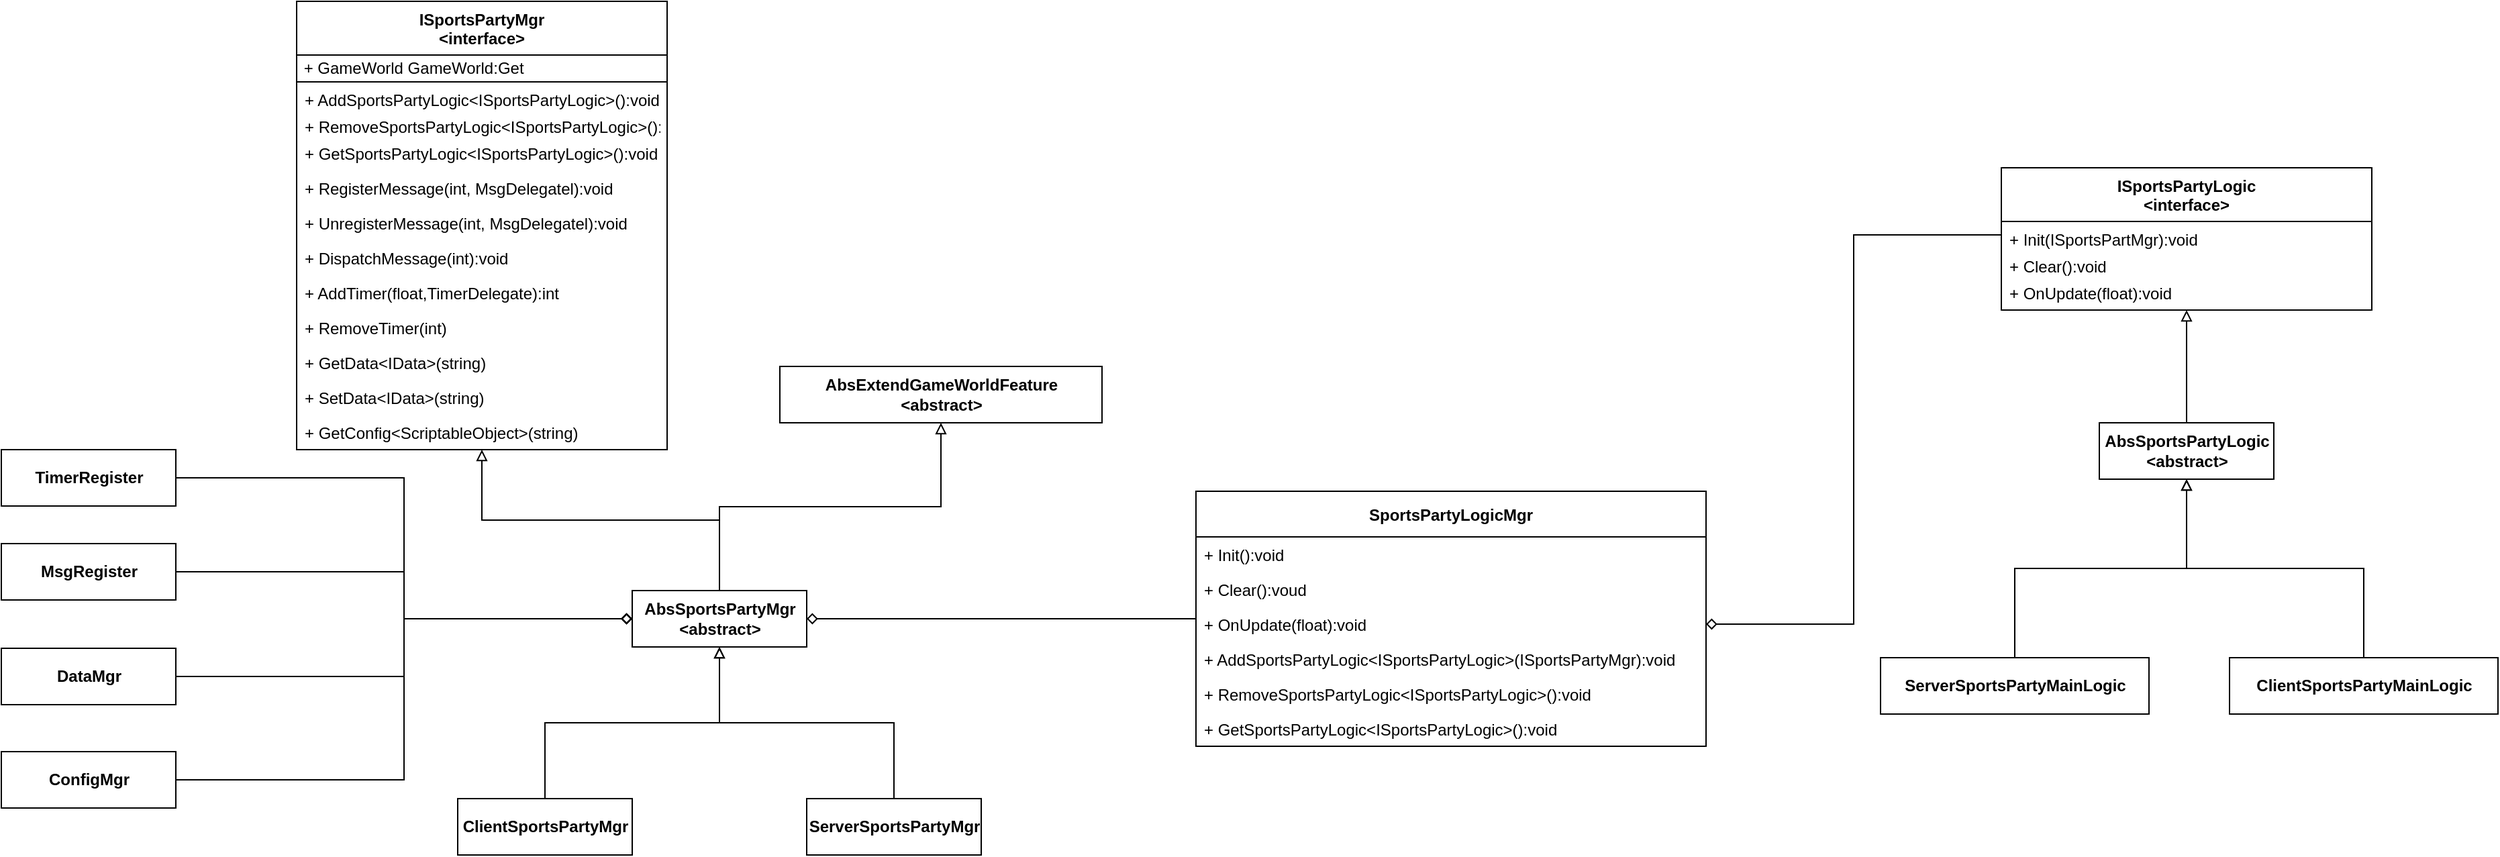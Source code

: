 <mxfile version="14.7.9" type="github">
  <diagram id="UjRWrSYmWmLsp1RYXXkG" name="Page-1">
    <mxGraphModel dx="2889" dy="2291" grid="1" gridSize="10" guides="1" tooltips="1" connect="1" arrows="1" fold="1" page="1" pageScale="1" pageWidth="827" pageHeight="1169" math="0" shadow="0">
      <root>
        <mxCell id="0" />
        <mxCell id="1" parent="0" />
        <mxCell id="MPp4sxlTrNqLZG6eKZOQ-2" value="ISportsPartyMgr&#xa;&lt;interface&gt;" style="swimlane;fontStyle=1;childLayout=stackLayout;horizontal=1;startSize=40;fillColor=none;horizontalStack=0;resizeParent=1;resizeParentMax=0;resizeLast=0;collapsible=1;marginBottom=0;" parent="1" vertex="1">
          <mxGeometry x="-500" y="-74" width="276" height="334" as="geometry" />
        </mxCell>
        <mxCell id="RDaWVOIWa97cIHOVZwn_-25" value="&amp;nbsp;+ GameWorld GameWorld:Get" style="html=1;align=left;" vertex="1" parent="MPp4sxlTrNqLZG6eKZOQ-2">
          <mxGeometry y="40" width="276" height="20" as="geometry" />
        </mxCell>
        <mxCell id="MPp4sxlTrNqLZG6eKZOQ-3" value="+ AddSportsPartyLogic&lt;ISportsPartyLogic&gt;():void" style="text;strokeColor=none;fillColor=none;align=left;verticalAlign=top;spacingLeft=4;spacingRight=4;overflow=hidden;rotatable=0;points=[[0,0.5],[1,0.5]];portConstraint=eastwest;" parent="MPp4sxlTrNqLZG6eKZOQ-2" vertex="1">
          <mxGeometry y="60" width="276" height="20" as="geometry" />
        </mxCell>
        <mxCell id="MPp4sxlTrNqLZG6eKZOQ-11" value="+ RemoveSportsPartyLogic&lt;ISportsPartyLogic&gt;():void" style="text;strokeColor=none;fillColor=none;align=left;verticalAlign=top;spacingLeft=4;spacingRight=4;overflow=hidden;rotatable=0;points=[[0,0.5],[1,0.5]];portConstraint=eastwest;" parent="MPp4sxlTrNqLZG6eKZOQ-2" vertex="1">
          <mxGeometry y="80" width="276" height="20" as="geometry" />
        </mxCell>
        <mxCell id="MPp4sxlTrNqLZG6eKZOQ-4" value="+ GetSportsPartyLogic&lt;ISportsPartyLogic&gt;():void" style="text;strokeColor=none;fillColor=none;align=left;verticalAlign=top;spacingLeft=4;spacingRight=4;overflow=hidden;rotatable=0;points=[[0,0.5],[1,0.5]];portConstraint=eastwest;" parent="MPp4sxlTrNqLZG6eKZOQ-2" vertex="1">
          <mxGeometry y="100" width="276" height="26" as="geometry" />
        </mxCell>
        <mxCell id="MPp4sxlTrNqLZG6eKZOQ-17" value="+ RegisterMessage(int, MsgDelegatel):void" style="text;strokeColor=none;fillColor=none;align=left;verticalAlign=top;spacingLeft=4;spacingRight=4;overflow=hidden;rotatable=0;points=[[0,0.5],[1,0.5]];portConstraint=eastwest;" parent="MPp4sxlTrNqLZG6eKZOQ-2" vertex="1">
          <mxGeometry y="126" width="276" height="26" as="geometry" />
        </mxCell>
        <mxCell id="MPp4sxlTrNqLZG6eKZOQ-19" value="+ UnregisterMessage(int, MsgDelegatel):void" style="text;strokeColor=none;fillColor=none;align=left;verticalAlign=top;spacingLeft=4;spacingRight=4;overflow=hidden;rotatable=0;points=[[0,0.5],[1,0.5]];portConstraint=eastwest;" parent="MPp4sxlTrNqLZG6eKZOQ-2" vertex="1">
          <mxGeometry y="152" width="276" height="26" as="geometry" />
        </mxCell>
        <mxCell id="MPp4sxlTrNqLZG6eKZOQ-20" value="+ DispatchMessage(int):void" style="text;strokeColor=none;fillColor=none;align=left;verticalAlign=top;spacingLeft=4;spacingRight=4;overflow=hidden;rotatable=0;points=[[0,0.5],[1,0.5]];portConstraint=eastwest;" parent="MPp4sxlTrNqLZG6eKZOQ-2" vertex="1">
          <mxGeometry y="178" width="276" height="26" as="geometry" />
        </mxCell>
        <mxCell id="MPp4sxlTrNqLZG6eKZOQ-21" value="+ AddTimer(float,TimerDelegate):int" style="text;strokeColor=none;fillColor=none;align=left;verticalAlign=top;spacingLeft=4;spacingRight=4;overflow=hidden;rotatable=0;points=[[0,0.5],[1,0.5]];portConstraint=eastwest;" parent="MPp4sxlTrNqLZG6eKZOQ-2" vertex="1">
          <mxGeometry y="204" width="276" height="26" as="geometry" />
        </mxCell>
        <mxCell id="MPp4sxlTrNqLZG6eKZOQ-23" value="+ RemoveTimer(int)" style="text;strokeColor=none;fillColor=none;align=left;verticalAlign=top;spacingLeft=4;spacingRight=4;overflow=hidden;rotatable=0;points=[[0,0.5],[1,0.5]];portConstraint=eastwest;" parent="MPp4sxlTrNqLZG6eKZOQ-2" vertex="1">
          <mxGeometry y="230" width="276" height="26" as="geometry" />
        </mxCell>
        <mxCell id="MPp4sxlTrNqLZG6eKZOQ-91" value="+ GetData&lt;IData&gt;(string)" style="text;strokeColor=none;fillColor=none;align=left;verticalAlign=top;spacingLeft=4;spacingRight=4;overflow=hidden;rotatable=0;points=[[0,0.5],[1,0.5]];portConstraint=eastwest;" parent="MPp4sxlTrNqLZG6eKZOQ-2" vertex="1">
          <mxGeometry y="256" width="276" height="26" as="geometry" />
        </mxCell>
        <mxCell id="MPp4sxlTrNqLZG6eKZOQ-92" value="+ SetData&lt;IData&gt;(string)" style="text;strokeColor=none;fillColor=none;align=left;verticalAlign=top;spacingLeft=4;spacingRight=4;overflow=hidden;rotatable=0;points=[[0,0.5],[1,0.5]];portConstraint=eastwest;" parent="MPp4sxlTrNqLZG6eKZOQ-2" vertex="1">
          <mxGeometry y="282" width="276" height="26" as="geometry" />
        </mxCell>
        <mxCell id="RDaWVOIWa97cIHOVZwn_-3" value="+ GetConfig&lt;ScriptableObject&gt;(string)" style="text;strokeColor=none;fillColor=none;align=left;verticalAlign=top;spacingLeft=4;spacingRight=4;overflow=hidden;rotatable=0;points=[[0,0.5],[1,0.5]];portConstraint=eastwest;" vertex="1" parent="MPp4sxlTrNqLZG6eKZOQ-2">
          <mxGeometry y="308" width="276" height="26" as="geometry" />
        </mxCell>
        <mxCell id="MPp4sxlTrNqLZG6eKZOQ-38" style="edgeStyle=orthogonalEdgeStyle;rounded=0;orthogonalLoop=1;jettySize=auto;html=1;exitX=0.5;exitY=0;exitDx=0;exitDy=0;startSize=26;endArrow=block;endFill=0;" parent="1" source="MPp4sxlTrNqLZG6eKZOQ-24" target="MPp4sxlTrNqLZG6eKZOQ-2" edge="1">
          <mxGeometry relative="1" as="geometry" />
        </mxCell>
        <mxCell id="MPp4sxlTrNqLZG6eKZOQ-40" style="edgeStyle=orthogonalEdgeStyle;rounded=0;orthogonalLoop=1;jettySize=auto;html=1;exitX=0.5;exitY=0;exitDx=0;exitDy=0;entryX=0.5;entryY=1;entryDx=0;entryDy=0;startSize=26;endArrow=block;endFill=0;" parent="1" source="MPp4sxlTrNqLZG6eKZOQ-24" target="MPp4sxlTrNqLZG6eKZOQ-39" edge="1">
          <mxGeometry relative="1" as="geometry" />
        </mxCell>
        <mxCell id="MPp4sxlTrNqLZG6eKZOQ-24" value="&lt;span style=&quot;font-weight: 700&quot;&gt;AbsSportsPartyMgr&lt;/span&gt;&lt;br style=&quot;padding: 0px ; margin: 0px ; font-weight: 700&quot;&gt;&lt;span style=&quot;font-weight: 700&quot;&gt;&amp;lt;abstract&amp;gt;&lt;/span&gt;" style="html=1;startSize=26;fillColor=none;" parent="1" vertex="1">
          <mxGeometry x="-250" y="365" width="130" height="42" as="geometry" />
        </mxCell>
        <mxCell id="MPp4sxlTrNqLZG6eKZOQ-33" style="edgeStyle=orthogonalEdgeStyle;rounded=0;orthogonalLoop=1;jettySize=auto;html=1;exitX=0.5;exitY=0;exitDx=0;exitDy=0;entryX=0.5;entryY=1;entryDx=0;entryDy=0;startSize=26;endArrow=block;endFill=0;" parent="1" source="MPp4sxlTrNqLZG6eKZOQ-30" target="MPp4sxlTrNqLZG6eKZOQ-24" edge="1">
          <mxGeometry relative="1" as="geometry" />
        </mxCell>
        <mxCell id="MPp4sxlTrNqLZG6eKZOQ-30" value="&lt;span style=&quot;font-weight: 700&quot;&gt;ClientSportsPartyMgr&lt;/span&gt;&lt;br style=&quot;padding: 0px ; margin: 0px ; font-weight: 700&quot;&gt;" style="html=1;startSize=26;fillColor=none;" parent="1" vertex="1">
          <mxGeometry x="-380" y="520" width="130" height="42" as="geometry" />
        </mxCell>
        <mxCell id="MPp4sxlTrNqLZG6eKZOQ-35" style="edgeStyle=orthogonalEdgeStyle;rounded=0;orthogonalLoop=1;jettySize=auto;html=1;exitX=0.5;exitY=0;exitDx=0;exitDy=0;entryX=0.5;entryY=1;entryDx=0;entryDy=0;startSize=26;endArrow=block;endFill=0;" parent="1" source="MPp4sxlTrNqLZG6eKZOQ-31" target="MPp4sxlTrNqLZG6eKZOQ-24" edge="1">
          <mxGeometry relative="1" as="geometry" />
        </mxCell>
        <mxCell id="MPp4sxlTrNqLZG6eKZOQ-31" value="&lt;span style=&quot;font-weight: 700&quot;&gt;ServerSportsPartyMgr&lt;/span&gt;" style="html=1;startSize=26;fillColor=none;" parent="1" vertex="1">
          <mxGeometry x="-120" y="520" width="130" height="42" as="geometry" />
        </mxCell>
        <mxCell id="MPp4sxlTrNqLZG6eKZOQ-39" value="&lt;b&gt;AbsExtendGameWorldFeature&lt;br&gt;&lt;/b&gt;&lt;span style=&quot;font-weight: 700&quot;&gt;&amp;lt;abstract&amp;gt;&lt;/span&gt;&lt;b&gt;&lt;br&gt;&lt;/b&gt;" style="html=1;startSize=26;fillColor=none;" parent="1" vertex="1">
          <mxGeometry x="-140" y="198" width="240" height="42" as="geometry" />
        </mxCell>
        <mxCell id="MPp4sxlTrNqLZG6eKZOQ-56" style="edgeStyle=orthogonalEdgeStyle;rounded=0;orthogonalLoop=1;jettySize=auto;html=1;entryX=1;entryY=0.5;entryDx=0;entryDy=0;startSize=26;endArrow=diamond;endFill=0;" parent="1" source="MPp4sxlTrNqLZG6eKZOQ-41" target="MPp4sxlTrNqLZG6eKZOQ-24" edge="1">
          <mxGeometry relative="1" as="geometry" />
        </mxCell>
        <mxCell id="MPp4sxlTrNqLZG6eKZOQ-41" value="SportsPartyLogicMgr" style="swimlane;fontStyle=1;childLayout=stackLayout;horizontal=1;startSize=34;fillColor=none;horizontalStack=0;resizeParent=1;resizeParentMax=0;resizeLast=0;collapsible=1;marginBottom=0;" parent="1" vertex="1">
          <mxGeometry x="170" y="291" width="380" height="190" as="geometry" />
        </mxCell>
        <mxCell id="MPp4sxlTrNqLZG6eKZOQ-42" value="+ Init():void" style="text;strokeColor=none;fillColor=none;align=left;verticalAlign=top;spacingLeft=4;spacingRight=4;overflow=hidden;rotatable=0;points=[[0,0.5],[1,0.5]];portConstraint=eastwest;" parent="MPp4sxlTrNqLZG6eKZOQ-41" vertex="1">
          <mxGeometry y="34" width="380" height="26" as="geometry" />
        </mxCell>
        <mxCell id="MPp4sxlTrNqLZG6eKZOQ-43" value="+ Clear():voud" style="text;strokeColor=none;fillColor=none;align=left;verticalAlign=top;spacingLeft=4;spacingRight=4;overflow=hidden;rotatable=0;points=[[0,0.5],[1,0.5]];portConstraint=eastwest;" parent="MPp4sxlTrNqLZG6eKZOQ-41" vertex="1">
          <mxGeometry y="60" width="380" height="26" as="geometry" />
        </mxCell>
        <mxCell id="MPp4sxlTrNqLZG6eKZOQ-44" value="+ OnUpdate(float):void" style="text;strokeColor=none;fillColor=none;align=left;verticalAlign=top;spacingLeft=4;spacingRight=4;overflow=hidden;rotatable=0;points=[[0,0.5],[1,0.5]];portConstraint=eastwest;" parent="MPp4sxlTrNqLZG6eKZOQ-41" vertex="1">
          <mxGeometry y="86" width="380" height="26" as="geometry" />
        </mxCell>
        <mxCell id="MPp4sxlTrNqLZG6eKZOQ-45" value="+ AddSportsPartyLogic&lt;ISportsPartyLogic&gt;(ISportsPartyMgr):void" style="text;strokeColor=none;fillColor=none;align=left;verticalAlign=top;spacingLeft=4;spacingRight=4;overflow=hidden;rotatable=0;points=[[0,0.5],[1,0.5]];portConstraint=eastwest;" parent="MPp4sxlTrNqLZG6eKZOQ-41" vertex="1">
          <mxGeometry y="112" width="380" height="26" as="geometry" />
        </mxCell>
        <mxCell id="MPp4sxlTrNqLZG6eKZOQ-46" value="+ RemoveSportsPartyLogic&lt;ISportsPartyLogic&gt;():void" style="text;strokeColor=none;fillColor=none;align=left;verticalAlign=top;spacingLeft=4;spacingRight=4;overflow=hidden;rotatable=0;points=[[0,0.5],[1,0.5]];portConstraint=eastwest;" parent="MPp4sxlTrNqLZG6eKZOQ-41" vertex="1">
          <mxGeometry y="138" width="380" height="26" as="geometry" />
        </mxCell>
        <mxCell id="MPp4sxlTrNqLZG6eKZOQ-54" value="+ GetSportsPartyLogic&lt;ISportsPartyLogic&gt;():void" style="text;strokeColor=none;fillColor=none;align=left;verticalAlign=top;spacingLeft=4;spacingRight=4;overflow=hidden;rotatable=0;points=[[0,0.5],[1,0.5]];portConstraint=eastwest;" parent="MPp4sxlTrNqLZG6eKZOQ-41" vertex="1">
          <mxGeometry y="164" width="380" height="26" as="geometry" />
        </mxCell>
        <mxCell id="MPp4sxlTrNqLZG6eKZOQ-57" value="ISportsPartyLogic&#xa;&lt;interface&gt;" style="swimlane;fontStyle=1;childLayout=stackLayout;horizontal=1;startSize=40;fillColor=none;horizontalStack=0;resizeParent=1;resizeParentMax=0;resizeLast=0;collapsible=1;marginBottom=0;" parent="1" vertex="1">
          <mxGeometry x="770" y="50" width="276" height="106" as="geometry">
            <mxRectangle x="292" y="610" width="140" height="40" as="alternateBounds" />
          </mxGeometry>
        </mxCell>
        <mxCell id="MPp4sxlTrNqLZG6eKZOQ-58" value="+ Init(ISportsPartMgr):void" style="text;strokeColor=none;fillColor=none;align=left;verticalAlign=top;spacingLeft=4;spacingRight=4;overflow=hidden;rotatable=0;points=[[0,0.5],[1,0.5]];portConstraint=eastwest;" parent="MPp4sxlTrNqLZG6eKZOQ-57" vertex="1">
          <mxGeometry y="40" width="276" height="20" as="geometry" />
        </mxCell>
        <mxCell id="MPp4sxlTrNqLZG6eKZOQ-59" value="+ Clear():void" style="text;strokeColor=none;fillColor=none;align=left;verticalAlign=top;spacingLeft=4;spacingRight=4;overflow=hidden;rotatable=0;points=[[0,0.5],[1,0.5]];portConstraint=eastwest;" parent="MPp4sxlTrNqLZG6eKZOQ-57" vertex="1">
          <mxGeometry y="60" width="276" height="20" as="geometry" />
        </mxCell>
        <mxCell id="MPp4sxlTrNqLZG6eKZOQ-60" value="+ OnUpdate(float):void" style="text;strokeColor=none;fillColor=none;align=left;verticalAlign=top;spacingLeft=4;spacingRight=4;overflow=hidden;rotatable=0;points=[[0,0.5],[1,0.5]];portConstraint=eastwest;" parent="MPp4sxlTrNqLZG6eKZOQ-57" vertex="1">
          <mxGeometry y="80" width="276" height="26" as="geometry" />
        </mxCell>
        <mxCell id="MPp4sxlTrNqLZG6eKZOQ-67" style="edgeStyle=orthogonalEdgeStyle;rounded=0;orthogonalLoop=1;jettySize=auto;html=1;exitX=0.5;exitY=0;exitDx=0;exitDy=0;startSize=26;endArrow=block;endFill=0;" parent="1" source="MPp4sxlTrNqLZG6eKZOQ-66" target="MPp4sxlTrNqLZG6eKZOQ-57" edge="1">
          <mxGeometry relative="1" as="geometry" />
        </mxCell>
        <mxCell id="MPp4sxlTrNqLZG6eKZOQ-66" value="&lt;span style=&quot;font-weight: 700&quot;&gt;AbsSportsPartyLogic&lt;/span&gt;&lt;br style=&quot;padding: 0px ; margin: 0px ; font-weight: 700&quot;&gt;&lt;span style=&quot;font-weight: 700&quot;&gt;&amp;lt;abstract&amp;gt;&lt;/span&gt;" style="html=1;startSize=26;fillColor=none;" parent="1" vertex="1">
          <mxGeometry x="843" y="240" width="130" height="42" as="geometry" />
        </mxCell>
        <mxCell id="MPp4sxlTrNqLZG6eKZOQ-77" style="edgeStyle=orthogonalEdgeStyle;rounded=0;orthogonalLoop=1;jettySize=auto;html=1;exitX=0;exitY=0.5;exitDx=0;exitDy=0;entryX=1;entryY=0.5;entryDx=0;entryDy=0;startSize=26;endArrow=diamond;endFill=0;" parent="1" source="MPp4sxlTrNqLZG6eKZOQ-58" target="MPp4sxlTrNqLZG6eKZOQ-44" edge="1">
          <mxGeometry relative="1" as="geometry" />
        </mxCell>
        <mxCell id="MPp4sxlTrNqLZG6eKZOQ-80" style="edgeStyle=orthogonalEdgeStyle;rounded=0;orthogonalLoop=1;jettySize=auto;html=1;exitX=0.5;exitY=0;exitDx=0;exitDy=0;entryX=0.5;entryY=1;entryDx=0;entryDy=0;startSize=26;endArrow=block;endFill=0;" parent="1" source="MPp4sxlTrNqLZG6eKZOQ-78" target="MPp4sxlTrNqLZG6eKZOQ-66" edge="1">
          <mxGeometry relative="1" as="geometry" />
        </mxCell>
        <mxCell id="MPp4sxlTrNqLZG6eKZOQ-78" value="&lt;span style=&quot;font-weight: 700&quot;&gt;ServerSportsPartyMainLogic&lt;/span&gt;" style="html=1;startSize=26;fillColor=none;" parent="1" vertex="1">
          <mxGeometry x="680" y="415" width="200" height="42" as="geometry" />
        </mxCell>
        <mxCell id="MPp4sxlTrNqLZG6eKZOQ-81" style="edgeStyle=orthogonalEdgeStyle;rounded=0;orthogonalLoop=1;jettySize=auto;html=1;exitX=0.5;exitY=0;exitDx=0;exitDy=0;startSize=26;endArrow=block;endFill=0;" parent="1" source="MPp4sxlTrNqLZG6eKZOQ-79" target="MPp4sxlTrNqLZG6eKZOQ-66" edge="1">
          <mxGeometry relative="1" as="geometry" />
        </mxCell>
        <mxCell id="MPp4sxlTrNqLZG6eKZOQ-79" value="&lt;span style=&quot;font-weight: 700&quot;&gt;ClientSportsPartyMainLogic&lt;/span&gt;" style="html=1;startSize=26;fillColor=none;" parent="1" vertex="1">
          <mxGeometry x="940" y="415" width="200" height="42" as="geometry" />
        </mxCell>
        <mxCell id="MPp4sxlTrNqLZG6eKZOQ-85" style="edgeStyle=orthogonalEdgeStyle;rounded=0;orthogonalLoop=1;jettySize=auto;html=1;exitX=1;exitY=0.5;exitDx=0;exitDy=0;entryX=0;entryY=0.5;entryDx=0;entryDy=0;startSize=26;endArrow=diamond;endFill=0;" parent="1" source="MPp4sxlTrNqLZG6eKZOQ-83" target="MPp4sxlTrNqLZG6eKZOQ-24" edge="1">
          <mxGeometry relative="1" as="geometry" />
        </mxCell>
        <mxCell id="MPp4sxlTrNqLZG6eKZOQ-83" value="&lt;span style=&quot;font-weight: 700&quot;&gt;TimerRegister&lt;/span&gt;" style="html=1;startSize=26;fillColor=none;" parent="1" vertex="1">
          <mxGeometry x="-720" y="260" width="130" height="42" as="geometry" />
        </mxCell>
        <mxCell id="MPp4sxlTrNqLZG6eKZOQ-86" style="edgeStyle=orthogonalEdgeStyle;rounded=0;orthogonalLoop=1;jettySize=auto;html=1;entryX=0;entryY=0.5;entryDx=0;entryDy=0;startSize=26;endArrow=diamond;endFill=0;" parent="1" source="MPp4sxlTrNqLZG6eKZOQ-84" target="MPp4sxlTrNqLZG6eKZOQ-24" edge="1">
          <mxGeometry relative="1" as="geometry" />
        </mxCell>
        <mxCell id="MPp4sxlTrNqLZG6eKZOQ-84" value="&lt;span style=&quot;font-weight: 700&quot;&gt;MsgRegister&lt;/span&gt;" style="html=1;startSize=26;fillColor=none;" parent="1" vertex="1">
          <mxGeometry x="-720" y="330" width="130" height="42" as="geometry" />
        </mxCell>
        <mxCell id="MPp4sxlTrNqLZG6eKZOQ-90" style="edgeStyle=orthogonalEdgeStyle;rounded=0;orthogonalLoop=1;jettySize=auto;html=1;exitX=1;exitY=0.5;exitDx=0;exitDy=0;entryX=0;entryY=0.5;entryDx=0;entryDy=0;startSize=26;endArrow=diamond;endFill=0;" parent="1" source="MPp4sxlTrNqLZG6eKZOQ-89" target="MPp4sxlTrNqLZG6eKZOQ-24" edge="1">
          <mxGeometry relative="1" as="geometry" />
        </mxCell>
        <mxCell id="MPp4sxlTrNqLZG6eKZOQ-89" value="&lt;span style=&quot;font-weight: 700&quot;&gt;DataMgr&lt;/span&gt;" style="html=1;startSize=26;fillColor=none;" parent="1" vertex="1">
          <mxGeometry x="-720" y="408" width="130" height="42" as="geometry" />
        </mxCell>
        <mxCell id="RDaWVOIWa97cIHOVZwn_-2" style="edgeStyle=orthogonalEdgeStyle;rounded=0;orthogonalLoop=1;jettySize=auto;html=1;exitX=1;exitY=0.5;exitDx=0;exitDy=0;entryX=0;entryY=0.5;entryDx=0;entryDy=0;endArrow=diamond;endFill=0;" edge="1" parent="1" source="RDaWVOIWa97cIHOVZwn_-1" target="MPp4sxlTrNqLZG6eKZOQ-24">
          <mxGeometry relative="1" as="geometry" />
        </mxCell>
        <mxCell id="RDaWVOIWa97cIHOVZwn_-1" value="&lt;span style=&quot;font-weight: 700&quot;&gt;ConfigMgr&lt;/span&gt;" style="html=1;startSize=26;fillColor=none;" vertex="1" parent="1">
          <mxGeometry x="-720" y="485" width="130" height="42" as="geometry" />
        </mxCell>
      </root>
    </mxGraphModel>
  </diagram>
</mxfile>
